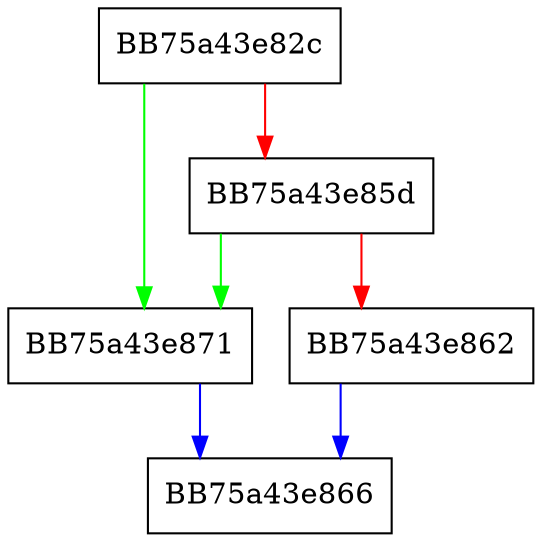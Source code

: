 digraph LookupValue {
  node [shape="box"];
  graph [splines=ortho];
  BB75a43e82c -> BB75a43e871 [color="green"];
  BB75a43e82c -> BB75a43e85d [color="red"];
  BB75a43e85d -> BB75a43e871 [color="green"];
  BB75a43e85d -> BB75a43e862 [color="red"];
  BB75a43e862 -> BB75a43e866 [color="blue"];
  BB75a43e871 -> BB75a43e866 [color="blue"];
}